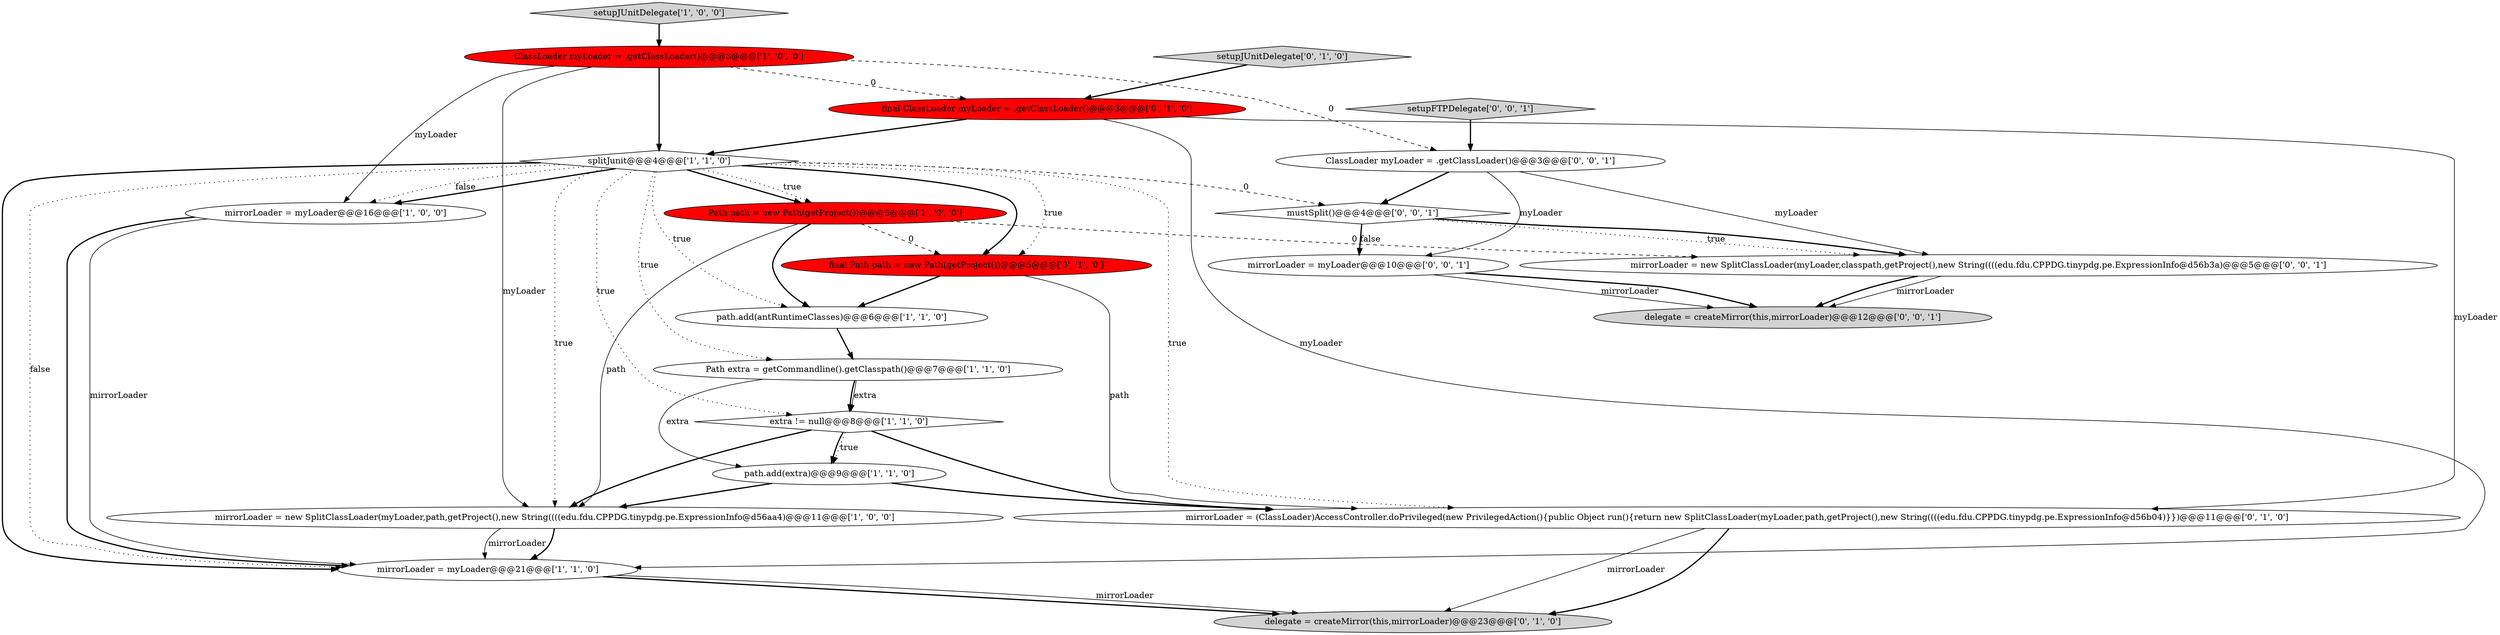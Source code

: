 digraph {
21 [style = filled, label = "delegate = createMirror(this,mirrorLoader)@@@12@@@['0', '0', '1']", fillcolor = lightgray, shape = ellipse image = "AAA0AAABBB3BBB"];
9 [style = filled, label = "setupJUnitDelegate['1', '0', '0']", fillcolor = lightgray, shape = diamond image = "AAA0AAABBB1BBB"];
15 [style = filled, label = "setupJUnitDelegate['0', '1', '0']", fillcolor = lightgray, shape = diamond image = "AAA0AAABBB2BBB"];
3 [style = filled, label = "path.add(antRuntimeClasses)@@@6@@@['1', '1', '0']", fillcolor = white, shape = ellipse image = "AAA0AAABBB1BBB"];
2 [style = filled, label = "Path extra = getCommandline().getClasspath()@@@7@@@['1', '1', '0']", fillcolor = white, shape = ellipse image = "AAA0AAABBB1BBB"];
14 [style = filled, label = "delegate = createMirror(this,mirrorLoader)@@@23@@@['0', '1', '0']", fillcolor = lightgray, shape = ellipse image = "AAA0AAABBB2BBB"];
8 [style = filled, label = "splitJunit@@@4@@@['1', '1', '0']", fillcolor = white, shape = diamond image = "AAA0AAABBB1BBB"];
10 [style = filled, label = "Path path = new Path(getProject())@@@5@@@['1', '0', '0']", fillcolor = red, shape = ellipse image = "AAA1AAABBB1BBB"];
19 [style = filled, label = "ClassLoader myLoader = .getClassLoader()@@@3@@@['0', '0', '1']", fillcolor = white, shape = ellipse image = "AAA0AAABBB3BBB"];
13 [style = filled, label = "final ClassLoader myLoader = .getClassLoader()@@@3@@@['0', '1', '0']", fillcolor = red, shape = ellipse image = "AAA1AAABBB2BBB"];
18 [style = filled, label = "mustSplit()@@@4@@@['0', '0', '1']", fillcolor = white, shape = diamond image = "AAA0AAABBB3BBB"];
20 [style = filled, label = "mirrorLoader = new SplitClassLoader(myLoader,classpath,getProject(),new String((((edu.fdu.CPPDG.tinypdg.pe.ExpressionInfo@d56b3a)@@@5@@@['0', '0', '1']", fillcolor = white, shape = ellipse image = "AAA0AAABBB3BBB"];
7 [style = filled, label = "mirrorLoader = new SplitClassLoader(myLoader,path,getProject(),new String((((edu.fdu.CPPDG.tinypdg.pe.ExpressionInfo@d56aa4)@@@11@@@['1', '0', '0']", fillcolor = white, shape = ellipse image = "AAA0AAABBB1BBB"];
0 [style = filled, label = "mirrorLoader = myLoader@@@16@@@['1', '0', '0']", fillcolor = white, shape = ellipse image = "AAA0AAABBB1BBB"];
12 [style = filled, label = "final Path path = new Path(getProject())@@@5@@@['0', '1', '0']", fillcolor = red, shape = ellipse image = "AAA1AAABBB2BBB"];
5 [style = filled, label = "mirrorLoader = myLoader@@@21@@@['1', '1', '0']", fillcolor = white, shape = ellipse image = "AAA0AAABBB1BBB"];
11 [style = filled, label = "mirrorLoader = (ClassLoader)AccessController.doPrivileged(new PrivilegedAction(){public Object run(){return new SplitClassLoader(myLoader,path,getProject(),new String((((edu.fdu.CPPDG.tinypdg.pe.ExpressionInfo@d56b04)}})@@@11@@@['0', '1', '0']", fillcolor = white, shape = ellipse image = "AAA0AAABBB2BBB"];
1 [style = filled, label = "ClassLoader myLoader = .getClassLoader()@@@3@@@['1', '0', '0']", fillcolor = red, shape = ellipse image = "AAA1AAABBB1BBB"];
6 [style = filled, label = "extra != null@@@8@@@['1', '1', '0']", fillcolor = white, shape = diamond image = "AAA0AAABBB1BBB"];
4 [style = filled, label = "path.add(extra)@@@9@@@['1', '1', '0']", fillcolor = white, shape = ellipse image = "AAA0AAABBB1BBB"];
16 [style = filled, label = "mirrorLoader = myLoader@@@10@@@['0', '0', '1']", fillcolor = white, shape = ellipse image = "AAA0AAABBB3BBB"];
17 [style = filled, label = "setupFTPDelegate['0', '0', '1']", fillcolor = lightgray, shape = diamond image = "AAA0AAABBB3BBB"];
8->10 [style = bold, label=""];
11->14 [style = solid, label="mirrorLoader"];
15->13 [style = bold, label=""];
19->18 [style = bold, label=""];
13->5 [style = solid, label="myLoader"];
1->8 [style = bold, label=""];
20->21 [style = solid, label="mirrorLoader"];
18->16 [style = dotted, label="false"];
11->14 [style = bold, label=""];
7->5 [style = solid, label="mirrorLoader"];
2->6 [style = bold, label=""];
8->2 [style = dotted, label="true"];
1->19 [style = dashed, label="0"];
10->12 [style = dashed, label="0"];
19->16 [style = solid, label="myLoader"];
8->7 [style = dotted, label="true"];
10->3 [style = bold, label=""];
0->5 [style = solid, label="mirrorLoader"];
16->21 [style = solid, label="mirrorLoader"];
5->14 [style = bold, label=""];
8->10 [style = dotted, label="true"];
18->20 [style = dotted, label="true"];
13->11 [style = solid, label="myLoader"];
2->4 [style = solid, label="extra"];
17->19 [style = bold, label=""];
8->3 [style = dotted, label="true"];
4->7 [style = bold, label=""];
1->0 [style = solid, label="myLoader"];
20->21 [style = bold, label=""];
8->0 [style = bold, label=""];
1->13 [style = dashed, label="0"];
12->11 [style = solid, label="path"];
6->4 [style = bold, label=""];
18->20 [style = bold, label=""];
7->5 [style = bold, label=""];
19->20 [style = solid, label="myLoader"];
8->6 [style = dotted, label="true"];
3->2 [style = bold, label=""];
8->5 [style = bold, label=""];
6->4 [style = dotted, label="true"];
8->12 [style = dotted, label="true"];
16->21 [style = bold, label=""];
6->11 [style = bold, label=""];
2->6 [style = solid, label="extra"];
8->11 [style = dotted, label="true"];
8->18 [style = dashed, label="0"];
10->20 [style = dashed, label="0"];
8->5 [style = dotted, label="false"];
12->3 [style = bold, label=""];
13->8 [style = bold, label=""];
6->7 [style = bold, label=""];
9->1 [style = bold, label=""];
4->11 [style = bold, label=""];
1->7 [style = solid, label="myLoader"];
10->7 [style = solid, label="path"];
8->0 [style = dotted, label="false"];
5->14 [style = solid, label="mirrorLoader"];
8->12 [style = bold, label=""];
0->5 [style = bold, label=""];
18->16 [style = bold, label=""];
}
